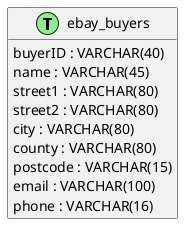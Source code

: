 @startuml
hide fields

class ebay_buyers << (T, lightgreen) >>[[ebay_buyers.html]] {
		buyerID : VARCHAR(40)
		name : VARCHAR(45)
		street1 : VARCHAR(80)
		street2 : VARCHAR(80)
		city : VARCHAR(80)
		county : VARCHAR(80)
		postcode : VARCHAR(15)
		email : VARCHAR(100)
		phone : VARCHAR(16)
	} 



@enduml
